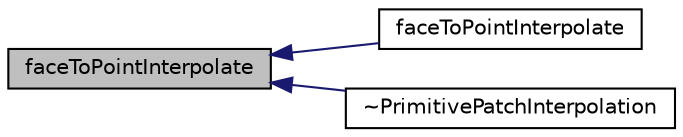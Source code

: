 digraph "faceToPointInterpolate"
{
  bgcolor="transparent";
  edge [fontname="Helvetica",fontsize="10",labelfontname="Helvetica",labelfontsize="10"];
  node [fontname="Helvetica",fontsize="10",shape=record];
  rankdir="LR";
  Node1 [label="faceToPointInterpolate",height=0.2,width=0.4,color="black", fillcolor="grey75", style="filled", fontcolor="black"];
  Node1 -> Node2 [dir="back",color="midnightblue",fontsize="10",style="solid",fontname="Helvetica"];
  Node2 [label="faceToPointInterpolate",height=0.2,width=0.4,color="black",URL="$a01977.html#a0240b2fc066e76dcbf52c2c30d3d00b8"];
  Node1 -> Node3 [dir="back",color="midnightblue",fontsize="10",style="solid",fontname="Helvetica"];
  Node3 [label="~PrimitivePatchInterpolation",height=0.2,width=0.4,color="black",URL="$a01977.html#a7d25e16b773fbf1bf697f2f0b005f3f7",tooltip="Destructor. "];
}
